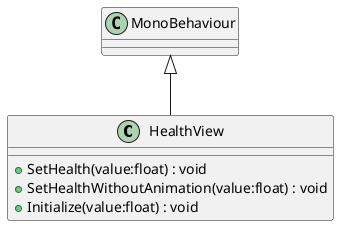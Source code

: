 @startuml
class HealthView {
    + SetHealth(value:float) : void
    + SetHealthWithoutAnimation(value:float) : void
    + Initialize(value:float) : void
}
MonoBehaviour <|-- HealthView
@enduml
